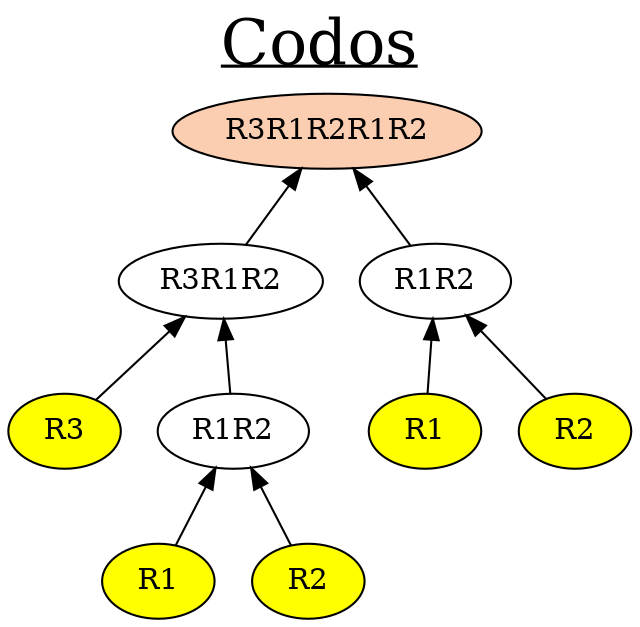 digraph G {
rankdir = BT;
graph [label= <<u>Codos</u>> , labelloc=t, fontsize=30];
1[style=filled, fillcolor= "#FBCEB1", label=R3R1R2R1R2];
2[label=R3R1R2];
2->1
3[label=R1R2];
3->1
4[label=R3];
4->2
5[label=R1R2];
5->2
4[style=filled, fillcolor=yellow];
10[label=R1];
10->5
11[label=R2];
11->5
10[style=filled, fillcolor=yellow];
11[style=filled, fillcolor=yellow];
6[label=R1];
6->3
7[label=R2];
7->3
6[style=filled, fillcolor=yellow];
7[style=filled, fillcolor=yellow];
}